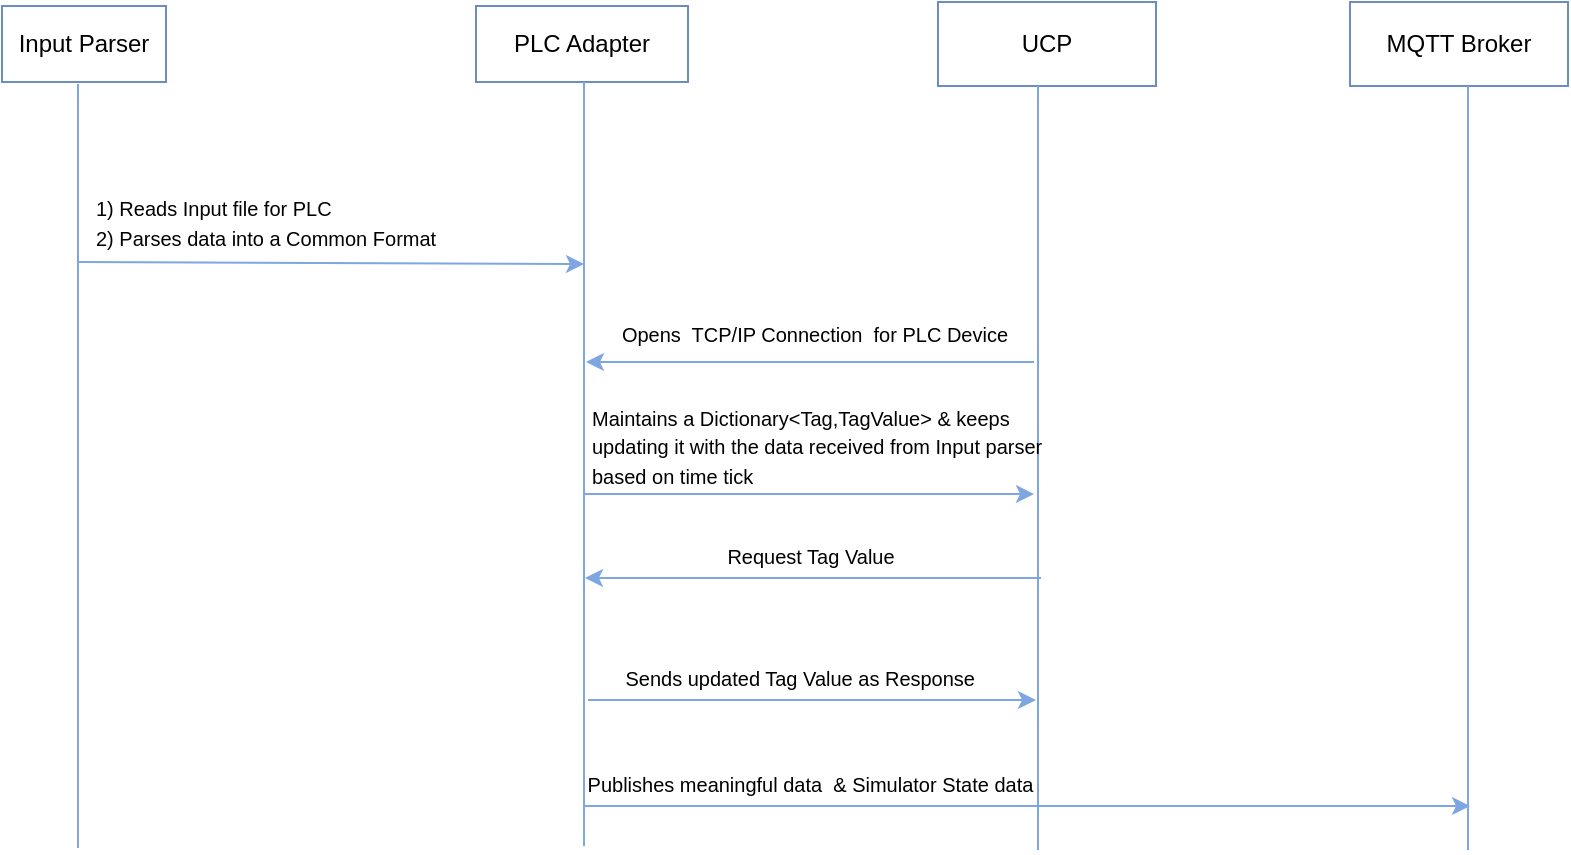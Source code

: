 <mxfile version="13.4.1" type="github">
  <diagram id="qQgpVs0kOKDX7Zg4RqfS" name="Page-1">
    <mxGraphModel dx="1021" dy="459" grid="0" gridSize="10" guides="1" tooltips="1" connect="1" arrows="1" fold="1" page="1" pageScale="1" pageWidth="850" pageHeight="1100" math="0" shadow="0">
      <root>
        <mxCell id="0" />
        <mxCell id="1" parent="0" />
        <mxCell id="f6cK0JqAyUmQZV_hREii-1" value="Input Parser" style="rounded=0;whiteSpace=wrap;html=1;fillColor=none;strokeColor=#6c8ebf;" parent="1" vertex="1">
          <mxGeometry x="20" y="20" width="82" height="38" as="geometry" />
        </mxCell>
        <mxCell id="f6cK0JqAyUmQZV_hREii-3" value="PLC Adapter" style="rounded=0;whiteSpace=wrap;html=1;fillColor=none;strokeColor=#6c8ebf;" parent="1" vertex="1">
          <mxGeometry x="257" y="20" width="106" height="38" as="geometry" />
        </mxCell>
        <mxCell id="f6cK0JqAyUmQZV_hREii-4" value="UCP" style="rounded=0;whiteSpace=wrap;html=1;fillColor=none;strokeColor=#6c8ebf;" parent="1" vertex="1">
          <mxGeometry x="488" y="18" width="109" height="42" as="geometry" />
        </mxCell>
        <mxCell id="f6cK0JqAyUmQZV_hREii-5" value="" style="endArrow=none;html=1;strokeColor=#7EA6E0;" parent="1" edge="1">
          <mxGeometry width="50" height="50" relative="1" as="geometry">
            <mxPoint x="58" y="441" as="sourcePoint" />
            <mxPoint x="58" y="59" as="targetPoint" />
          </mxGeometry>
        </mxCell>
        <mxCell id="f6cK0JqAyUmQZV_hREii-16" value="" style="endArrow=none;html=1;fontStyle=1;strokeColor=#7EA6E0;" parent="1" edge="1">
          <mxGeometry width="50" height="50" relative="1" as="geometry">
            <mxPoint x="311" y="440" as="sourcePoint" />
            <mxPoint x="311" y="58" as="targetPoint" />
          </mxGeometry>
        </mxCell>
        <mxCell id="f6cK0JqAyUmQZV_hREii-18" value="" style="endArrow=classic;html=1;strokeColor=#7EA6E0;" parent="1" edge="1">
          <mxGeometry width="50" height="50" relative="1" as="geometry">
            <mxPoint x="536" y="198" as="sourcePoint" />
            <mxPoint x="312" y="198" as="targetPoint" />
          </mxGeometry>
        </mxCell>
        <mxCell id="f6cK0JqAyUmQZV_hREii-19" value="&lt;font&gt;&lt;font style=&quot;font-size: 10px&quot;&gt;Opens&amp;nbsp; TCP/IP Connection&amp;nbsp; for PLC Device&lt;/font&gt;&lt;br&gt;&lt;/font&gt;" style="text;html=1;align=center;verticalAlign=middle;resizable=0;points=[];autosize=1;" parent="1" vertex="1">
          <mxGeometry x="324" y="175" width="203" height="18" as="geometry" />
        </mxCell>
        <mxCell id="f6cK0JqAyUmQZV_hREii-20" value="" style="endArrow=none;html=1;fontStyle=1;strokeColor=#7EA6E0;" parent="1" edge="1">
          <mxGeometry width="50" height="50" relative="1" as="geometry">
            <mxPoint x="538" y="442" as="sourcePoint" />
            <mxPoint x="538" y="60" as="targetPoint" />
          </mxGeometry>
        </mxCell>
        <mxCell id="f6cK0JqAyUmQZV_hREii-23" value="" style="endArrow=classic;html=1;strokeColor=#7EA6E0;" parent="1" edge="1">
          <mxGeometry width="50" height="50" relative="1" as="geometry">
            <mxPoint x="539.5" y="306" as="sourcePoint" />
            <mxPoint x="311.5" y="306" as="targetPoint" />
          </mxGeometry>
        </mxCell>
        <mxCell id="f6cK0JqAyUmQZV_hREii-24" value="&lt;font style=&quot;font-size: 10px&quot;&gt;Request Tag Value&lt;/font&gt;" style="text;html=1;align=center;verticalAlign=middle;resizable=0;points=[];autosize=1;" parent="1" vertex="1">
          <mxGeometry x="377" y="286" width="93" height="18" as="geometry" />
        </mxCell>
        <mxCell id="f6cK0JqAyUmQZV_hREii-28" value="" style="endArrow=classic;html=1;strokeColor=#7EA6E0;" parent="1" edge="1">
          <mxGeometry width="50" height="50" relative="1" as="geometry">
            <mxPoint x="313" y="367" as="sourcePoint" />
            <mxPoint x="537" y="367" as="targetPoint" />
          </mxGeometry>
        </mxCell>
        <mxCell id="f6cK0JqAyUmQZV_hREii-29" value="&lt;font style=&quot;font-size: 10px&quot;&gt;Sends updated Tag Value as Response&amp;nbsp;&lt;/font&gt;" style="text;html=1;align=center;verticalAlign=middle;resizable=0;points=[];autosize=1;" parent="1" vertex="1">
          <mxGeometry x="326.5" y="347" width="187" height="18" as="geometry" />
        </mxCell>
        <mxCell id="iMpnR6omuqFQmsx1uf6G-1" value="MQTT Broker" style="rounded=0;whiteSpace=wrap;html=1;fillColor=none;strokeColor=#6c8ebf;" parent="1" vertex="1">
          <mxGeometry x="694" y="18" width="109" height="42" as="geometry" />
        </mxCell>
        <mxCell id="iMpnR6omuqFQmsx1uf6G-2" value="" style="endArrow=none;html=1;fontStyle=1;strokeColor=#7EA6E0;" parent="1" edge="1">
          <mxGeometry width="50" height="50" relative="1" as="geometry">
            <mxPoint x="753" y="442" as="sourcePoint" />
            <mxPoint x="753" y="60" as="targetPoint" />
          </mxGeometry>
        </mxCell>
        <mxCell id="ZiHUxecsQtzxcW_elMhK-1" value="" style="endArrow=classic;html=1;strokeColor=#7EA6E0;" edge="1" parent="1">
          <mxGeometry width="50" height="50" relative="1" as="geometry">
            <mxPoint x="311" y="420" as="sourcePoint" />
            <mxPoint x="754" y="420" as="targetPoint" />
          </mxGeometry>
        </mxCell>
        <mxCell id="ZiHUxecsQtzxcW_elMhK-2" value="" style="endArrow=classic;html=1;strokeColor=#7EA6E0;" edge="1" parent="1">
          <mxGeometry width="50" height="50" relative="1" as="geometry">
            <mxPoint x="58" y="148" as="sourcePoint" />
            <mxPoint x="311" y="149" as="targetPoint" />
          </mxGeometry>
        </mxCell>
        <mxCell id="ZiHUxecsQtzxcW_elMhK-3" value="&lt;font style=&quot;font-size: 10px&quot;&gt;1) Reads Input file for PLC&amp;nbsp; &amp;nbsp; &amp;nbsp; &amp;nbsp; &amp;nbsp; &amp;nbsp; &amp;nbsp; &amp;nbsp; &amp;nbsp; &amp;nbsp; &amp;nbsp; &amp;nbsp; &amp;nbsp; &amp;nbsp; &amp;nbsp; &amp;nbsp; &amp;nbsp;&lt;br&gt;2) Parses data into a Common Format&amp;nbsp;&lt;/font&gt;" style="text;html=1;align=left;verticalAlign=middle;resizable=0;points=[];autosize=1;" vertex="1" parent="1">
          <mxGeometry x="65" y="112" width="219" height="32" as="geometry" />
        </mxCell>
        <mxCell id="ZiHUxecsQtzxcW_elMhK-7" value="" style="endArrow=classic;html=1;strokeColor=#7EA6E0;" edge="1" parent="1">
          <mxGeometry width="50" height="50" relative="1" as="geometry">
            <mxPoint x="311.5" y="264" as="sourcePoint" />
            <mxPoint x="536" y="264" as="targetPoint" />
            <Array as="points">
              <mxPoint x="407.5" y="264" />
            </Array>
          </mxGeometry>
        </mxCell>
        <mxCell id="ZiHUxecsQtzxcW_elMhK-8" value="&lt;font style=&quot;font-size: 10px&quot;&gt;Maintains a &lt;font&gt;Dictionary&lt;/font&gt;&amp;lt;Tag,TagValue&amp;gt; &amp;amp; keeps &lt;br&gt;updating it with the data received from Input parser&lt;br&gt;based on time tick&lt;/font&gt;" style="text;html=1;align=left;verticalAlign=middle;resizable=0;points=[];autosize=1;" vertex="1" parent="1">
          <mxGeometry x="313" y="217" width="235" height="46" as="geometry" />
        </mxCell>
        <mxCell id="ZiHUxecsQtzxcW_elMhK-15" value="&lt;div style=&quot;text-align: justify&quot;&gt;&lt;span style=&quot;font-size: 10px&quot;&gt;&amp;nbsp;Publishes&amp;nbsp;&lt;/span&gt;&lt;span style=&quot;font-size: 10px&quot;&gt;meaningful data&amp;nbsp; &amp;amp; Simulator State data&lt;/span&gt;&lt;/div&gt;" style="text;html=1;align=left;verticalAlign=middle;resizable=0;points=[];autosize=1;" vertex="1" parent="1">
          <mxGeometry x="307.5" y="400" width="236" height="18" as="geometry" />
        </mxCell>
      </root>
    </mxGraphModel>
  </diagram>
</mxfile>
